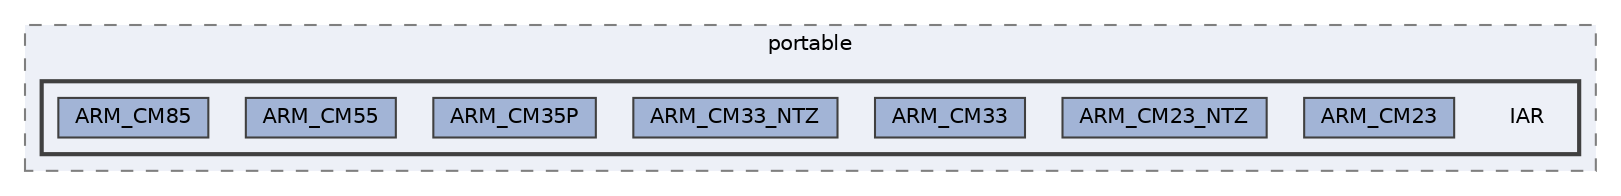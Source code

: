 digraph "D:/Projects/Raspberrypi_pico/pico_freertos_final/freertos_pico2/pico_freertos/FreeRTOS-Kernel/portable/ARMv8M/non_secure/portable/IAR"
{
 // LATEX_PDF_SIZE
  bgcolor="transparent";
  edge [fontname=Helvetica,fontsize=10,labelfontname=Helvetica,labelfontsize=10];
  node [fontname=Helvetica,fontsize=10,shape=box,height=0.2,width=0.4];
  compound=true
  subgraph clusterdir_e2093d8dd76e9ffd560d22ba86461ce2 {
    graph [ bgcolor="#edf0f7", pencolor="grey50", label="portable", fontname=Helvetica,fontsize=10 style="filled,dashed", URL="dir_e2093d8dd76e9ffd560d22ba86461ce2.html",tooltip=""]
  subgraph clusterdir_cb37b45e0249e1d4c5291ded68e78a01 {
    graph [ bgcolor="#edf0f7", pencolor="grey25", label="", fontname=Helvetica,fontsize=10 style="filled,bold", URL="dir_cb37b45e0249e1d4c5291ded68e78a01.html",tooltip=""]
    dir_cb37b45e0249e1d4c5291ded68e78a01 [shape=plaintext, label="IAR"];
  dir_5a5f9b449842bc99d6396f2428e8cd9d [label="ARM_CM23", fillcolor="#a2b4d6", color="grey25", style="filled", URL="dir_5a5f9b449842bc99d6396f2428e8cd9d.html",tooltip=""];
  dir_a27629d4595e170bd025da048aecc974 [label="ARM_CM23_NTZ", fillcolor="#a2b4d6", color="grey25", style="filled", URL="dir_a27629d4595e170bd025da048aecc974.html",tooltip=""];
  dir_7afe9fc5df3f3631b103c6fcd8c2746a [label="ARM_CM33", fillcolor="#a2b4d6", color="grey25", style="filled", URL="dir_7afe9fc5df3f3631b103c6fcd8c2746a.html",tooltip=""];
  dir_5b39db699b7d0c4eaa6a89298407d476 [label="ARM_CM33_NTZ", fillcolor="#a2b4d6", color="grey25", style="filled", URL="dir_5b39db699b7d0c4eaa6a89298407d476.html",tooltip=""];
  dir_2b4796c22c991e4abb8736ee70121a2d [label="ARM_CM35P", fillcolor="#a2b4d6", color="grey25", style="filled", URL="dir_2b4796c22c991e4abb8736ee70121a2d.html",tooltip=""];
  dir_63c117b01220a4137876ce2fa37eb4f2 [label="ARM_CM55", fillcolor="#a2b4d6", color="grey25", style="filled", URL="dir_63c117b01220a4137876ce2fa37eb4f2.html",tooltip=""];
  dir_fb7f0208e08a84a7c8b7eb6c7058ab81 [label="ARM_CM85", fillcolor="#a2b4d6", color="grey25", style="filled", URL="dir_fb7f0208e08a84a7c8b7eb6c7058ab81.html",tooltip=""];
  }
  }
}
